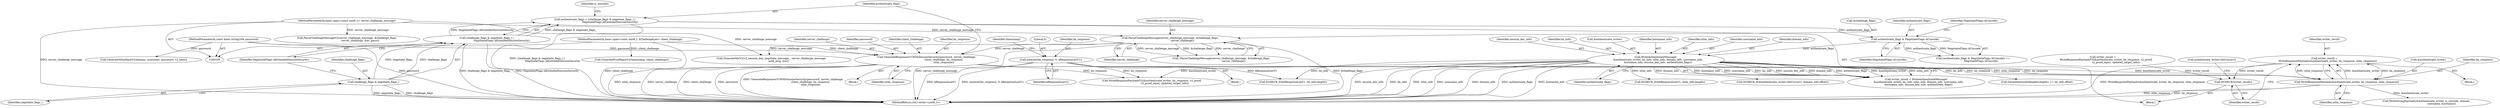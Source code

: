 digraph "0_Chrome_9cfe470d793da6e09b966d435c8fa2ba1625d5fe_3@API" {
"1000318" [label="(Call,writer_result =\n        WriteResponsePayloads(&authenticate_writer, lm_response, ntlm_response))"];
"1000320" [label="(Call,WriteResponsePayloads(&authenticate_writer, lm_response, ntlm_response))"];
"1000260" [label="(Call,WriteAuthenticateMessage(\n      &authenticate_writer, lm_info, ntlm_info, domain_info, username_info,\n      hostname_info, session_key_info, authenticate_flags))"];
"1000225" [label="(Call,authenticate_flags & NegotiateFlags::kUnicode)"];
"1000214" [label="(Call,authenticate_flags = (challenge_flags & negotiate_flags_) |\n                                      NegotiateFlags::kExtendedSessionSecurity)"];
"1000216" [label="(Call,(challenge_flags & negotiate_flags_) |\n                                      NegotiateFlags::kExtendedSessionSecurity)"];
"1000217" [label="(Call,challenge_flags & negotiate_flags_)"];
"1000163" [label="(Call,memset(lm_response, 0, kResponseLenV1))"];
"1000207" [label="(Call,GenerateResponsesV1WithSessionSecurity(password, server_challenge,\n                                           client_challenge, lm_response,\n                                           ntlm_response))"];
"1000103" [label="(MethodParameterIn,const base::string16& password)"];
"1000200" [label="(Call,ParseChallengeMessage(server_challenge_message, &challenge_flags,\n                               server_challenge))"];
"1000109" [label="(MethodParameterIn,base::span<const uint8_t> server_challenge_message)"];
"1000108" [label="(MethodParameterIn,base::span<const uint8_t, kChallengeLen> client_challenge)"];
"1000325" [label="(Call,DCHECK(writer_result))"];
"1000327" [label="(Call,DCHECK_EQ(authenticate_writer.GetCursor(), domain_info.offset))"];
"1000139" [label="(Block,)"];
"1000325" [label="(Call,DCHECK(writer_result))"];
"1000166" [label="(Identifier,kResponseLenV1)"];
"1000197" [label="(Block,)"];
"1000326" [label="(Identifier,writer_result)"];
"1000307" [label="(Block,)"];
"1000224" [label="(Call,(authenticate_flags & NegotiateFlags::kUnicode) ==\n                    NegotiateFlags::kUnicode)"];
"1000321" [label="(Call,&authenticate_writer)"];
"1000319" [label="(Identifier,writer_result)"];
"1000220" [label="(Identifier,NegotiateFlags::kExtendedSessionSecurity)"];
"1000258" [label="(Call,writer_result = WriteAuthenticateMessage(\n      &authenticate_writer, lm_info, ntlm_info, domain_info, username_info,\n      hostname_info, session_key_info, authenticate_flags))"];
"1000267" [label="(Identifier,hostname_info)"];
"1000334" [label="(Call,WriteStringPayloads(&authenticate_writer, is_unicode, domain,\n                                      username, hostname))"];
"1000223" [label="(Identifier,is_unicode)"];
"1000212" [label="(Identifier,ntlm_response)"];
"1000143" [label="(Call,ParseChallengeMessageV2(server_challenge_message, &challenge_flags,\n                                 server_challenge, &av_pairs))"];
"1000297" [label="(Call,writer_result =\n        WriteResponsePayloadsV2(&authenticate_writer, lm_response, v2_proof,\n                                v2_proof_input, updated_target_info))"];
"1000215" [label="(Identifier,authenticate_flags)"];
"1000225" [label="(Call,authenticate_flags & NegotiateFlags::kUnicode)"];
"1000204" [label="(Identifier,server_challenge)"];
"1000109" [label="(MethodParameterIn,base::span<const uint8_t> server_challenge_message)"];
"1000323" [label="(Identifier,lm_response)"];
"1000165" [label="(Literal,0)"];
"1000110" [label="(Block,)"];
"1000210" [label="(Identifier,client_challenge)"];
"1000219" [label="(Identifier,negotiate_flags_)"];
"1000164" [label="(Identifier,lm_response)"];
"1000214" [label="(Call,authenticate_flags = (challenge_flags & negotiate_flags_) |\n                                      NegotiateFlags::kExtendedSessionSecurity)"];
"1000308" [label="(Call,DCHECK_EQ(kResponseLenV1, lm_info.length))"];
"1000289" [label="(Call,GetAuthenticateHeaderLength() == lm_info.offset)"];
"1000216" [label="(Call,(challenge_flags & negotiate_flags_) |\n                                      NegotiateFlags::kExtendedSessionSecurity)"];
"1000169" [label="(Identifier,timestamp)"];
"1000264" [label="(Identifier,ntlm_info)"];
"1000320" [label="(Call,WriteResponsePayloads(&authenticate_writer, lm_response, ntlm_response))"];
"1000299" [label="(Call,WriteResponsePayloadsV2(&authenticate_writer, lm_response, v2_proof,\n                                v2_proof_input, updated_target_info))"];
"1000211" [label="(Identifier,lm_response)"];
"1000200" [label="(Call,ParseChallengeMessage(server_challenge_message, &challenge_flags,\n                               server_challenge))"];
"1000217" [label="(Call,challenge_flags & negotiate_flags_)"];
"1000183" [label="(Call,GenerateProofInputV2(timestamp, client_challenge))"];
"1000266" [label="(Identifier,username_info)"];
"1000207" [label="(Call,GenerateResponsesV1WithSessionSecurity(password, server_challenge,\n                                           client_challenge, lm_response,\n                                           ntlm_response))"];
"1000265" [label="(Identifier,domain_info)"];
"1000103" [label="(MethodParameterIn,const base::string16& password)"];
"1000163" [label="(Call,memset(lm_response, 0, kResponseLenV1))"];
"1000227" [label="(Identifier,NegotiateFlags::kUnicode)"];
"1000228" [label="(Identifier,NegotiateFlags::kUnicode)"];
"1000202" [label="(Call,&challenge_flags)"];
"1000269" [label="(Identifier,authenticate_flags)"];
"1000108" [label="(MethodParameterIn,base::span<const uint8_t, kChallengeLen> client_challenge)"];
"1000201" [label="(Identifier,server_challenge_message)"];
"1000268" [label="(Identifier,session_key_info)"];
"1000263" [label="(Identifier,lm_info)"];
"1000226" [label="(Identifier,authenticate_flags)"];
"1000176" [label="(Call,GenerateNtlmHashV2(domain, username, password, v2_hash))"];
"1000313" [label="(Call,DCHECK_EQ(kResponseLenV1, ntlm_info.length))"];
"1000260" [label="(Call,WriteAuthenticateMessage(\n      &authenticate_writer, lm_info, ntlm_info, domain_info, username_info,\n      hostname_info, session_key_info, authenticate_flags))"];
"1000261" [label="(Call,&authenticate_writer)"];
"1000218" [label="(Identifier,challenge_flags)"];
"1000361" [label="(Call,GenerateMicV2(v2_session_key, negotiate_message_, server_challenge_message,\n                  auth_msg, mic))"];
"1000209" [label="(Identifier,server_challenge)"];
"1000328" [label="(Call,authenticate_writer.GetCursor())"];
"1000208" [label="(Identifier,password)"];
"1000199" [label="(Call,!ParseChallengeMessage(server_challenge_message, &challenge_flags,\n                               server_challenge))"];
"1000324" [label="(Identifier,ntlm_response)"];
"1000318" [label="(Call,writer_result =\n        WriteResponsePayloads(&authenticate_writer, lm_response, ntlm_response))"];
"1000369" [label="(MethodReturn,std::vector<uint8_t>)"];
"1000318" -> "1000307"  [label="AST: "];
"1000318" -> "1000320"  [label="CFG: "];
"1000319" -> "1000318"  [label="AST: "];
"1000320" -> "1000318"  [label="AST: "];
"1000326" -> "1000318"  [label="CFG: "];
"1000318" -> "1000369"  [label="DDG: WriteResponsePayloads(&authenticate_writer, lm_response, ntlm_response)"];
"1000320" -> "1000318"  [label="DDG: &authenticate_writer"];
"1000320" -> "1000318"  [label="DDG: lm_response"];
"1000320" -> "1000318"  [label="DDG: ntlm_response"];
"1000318" -> "1000325"  [label="DDG: writer_result"];
"1000320" -> "1000324"  [label="CFG: "];
"1000321" -> "1000320"  [label="AST: "];
"1000323" -> "1000320"  [label="AST: "];
"1000324" -> "1000320"  [label="AST: "];
"1000320" -> "1000369"  [label="DDG: ntlm_response"];
"1000320" -> "1000369"  [label="DDG: lm_response"];
"1000260" -> "1000320"  [label="DDG: &authenticate_writer"];
"1000163" -> "1000320"  [label="DDG: lm_response"];
"1000207" -> "1000320"  [label="DDG: lm_response"];
"1000207" -> "1000320"  [label="DDG: ntlm_response"];
"1000320" -> "1000334"  [label="DDG: &authenticate_writer"];
"1000260" -> "1000258"  [label="AST: "];
"1000260" -> "1000269"  [label="CFG: "];
"1000261" -> "1000260"  [label="AST: "];
"1000263" -> "1000260"  [label="AST: "];
"1000264" -> "1000260"  [label="AST: "];
"1000265" -> "1000260"  [label="AST: "];
"1000266" -> "1000260"  [label="AST: "];
"1000267" -> "1000260"  [label="AST: "];
"1000268" -> "1000260"  [label="AST: "];
"1000269" -> "1000260"  [label="AST: "];
"1000258" -> "1000260"  [label="CFG: "];
"1000260" -> "1000369"  [label="DDG: domain_info"];
"1000260" -> "1000369"  [label="DDG: authenticate_flags"];
"1000260" -> "1000369"  [label="DDG: hostname_info"];
"1000260" -> "1000369"  [label="DDG: session_key_info"];
"1000260" -> "1000369"  [label="DDG: lm_info"];
"1000260" -> "1000369"  [label="DDG: ntlm_info"];
"1000260" -> "1000369"  [label="DDG: username_info"];
"1000260" -> "1000258"  [label="DDG: hostname_info"];
"1000260" -> "1000258"  [label="DDG: username_info"];
"1000260" -> "1000258"  [label="DDG: lm_info"];
"1000260" -> "1000258"  [label="DDG: session_key_info"];
"1000260" -> "1000258"  [label="DDG: domain_info"];
"1000260" -> "1000258"  [label="DDG: authenticate_flags"];
"1000260" -> "1000258"  [label="DDG: &authenticate_writer"];
"1000260" -> "1000258"  [label="DDG: ntlm_info"];
"1000225" -> "1000260"  [label="DDG: authenticate_flags"];
"1000260" -> "1000289"  [label="DDG: lm_info"];
"1000260" -> "1000299"  [label="DDG: &authenticate_writer"];
"1000260" -> "1000308"  [label="DDG: lm_info"];
"1000260" -> "1000313"  [label="DDG: ntlm_info"];
"1000260" -> "1000327"  [label="DDG: domain_info"];
"1000225" -> "1000224"  [label="AST: "];
"1000225" -> "1000227"  [label="CFG: "];
"1000226" -> "1000225"  [label="AST: "];
"1000227" -> "1000225"  [label="AST: "];
"1000228" -> "1000225"  [label="CFG: "];
"1000225" -> "1000224"  [label="DDG: authenticate_flags"];
"1000225" -> "1000224"  [label="DDG: NegotiateFlags::kUnicode"];
"1000214" -> "1000225"  [label="DDG: authenticate_flags"];
"1000214" -> "1000110"  [label="AST: "];
"1000214" -> "1000216"  [label="CFG: "];
"1000215" -> "1000214"  [label="AST: "];
"1000216" -> "1000214"  [label="AST: "];
"1000223" -> "1000214"  [label="CFG: "];
"1000214" -> "1000369"  [label="DDG: (challenge_flags & negotiate_flags_) |\n                                      NegotiateFlags::kExtendedSessionSecurity"];
"1000216" -> "1000214"  [label="DDG: challenge_flags & negotiate_flags_"];
"1000216" -> "1000214"  [label="DDG: NegotiateFlags::kExtendedSessionSecurity"];
"1000216" -> "1000220"  [label="CFG: "];
"1000217" -> "1000216"  [label="AST: "];
"1000220" -> "1000216"  [label="AST: "];
"1000216" -> "1000369"  [label="DDG: challenge_flags & negotiate_flags_"];
"1000216" -> "1000369"  [label="DDG: NegotiateFlags::kExtendedSessionSecurity"];
"1000217" -> "1000216"  [label="DDG: challenge_flags"];
"1000217" -> "1000216"  [label="DDG: negotiate_flags_"];
"1000217" -> "1000219"  [label="CFG: "];
"1000218" -> "1000217"  [label="AST: "];
"1000219" -> "1000217"  [label="AST: "];
"1000220" -> "1000217"  [label="CFG: "];
"1000217" -> "1000369"  [label="DDG: negotiate_flags_"];
"1000217" -> "1000369"  [label="DDG: challenge_flags"];
"1000163" -> "1000139"  [label="AST: "];
"1000163" -> "1000166"  [label="CFG: "];
"1000164" -> "1000163"  [label="AST: "];
"1000165" -> "1000163"  [label="AST: "];
"1000166" -> "1000163"  [label="AST: "];
"1000169" -> "1000163"  [label="CFG: "];
"1000163" -> "1000369"  [label="DDG: kResponseLenV1"];
"1000163" -> "1000369"  [label="DDG: memset(lm_response, 0, kResponseLenV1)"];
"1000163" -> "1000299"  [label="DDG: lm_response"];
"1000163" -> "1000308"  [label="DDG: kResponseLenV1"];
"1000207" -> "1000197"  [label="AST: "];
"1000207" -> "1000212"  [label="CFG: "];
"1000208" -> "1000207"  [label="AST: "];
"1000209" -> "1000207"  [label="AST: "];
"1000210" -> "1000207"  [label="AST: "];
"1000211" -> "1000207"  [label="AST: "];
"1000212" -> "1000207"  [label="AST: "];
"1000215" -> "1000207"  [label="CFG: "];
"1000207" -> "1000369"  [label="DDG: server_challenge"];
"1000207" -> "1000369"  [label="DDG: client_challenge"];
"1000207" -> "1000369"  [label="DDG: password"];
"1000207" -> "1000369"  [label="DDG: GenerateResponsesV1WithSessionSecurity(password, server_challenge,\n                                           client_challenge, lm_response,\n                                           ntlm_response)"];
"1000207" -> "1000369"  [label="DDG: ntlm_response"];
"1000103" -> "1000207"  [label="DDG: password"];
"1000200" -> "1000207"  [label="DDG: server_challenge"];
"1000108" -> "1000207"  [label="DDG: client_challenge"];
"1000207" -> "1000299"  [label="DDG: lm_response"];
"1000103" -> "1000100"  [label="AST: "];
"1000103" -> "1000369"  [label="DDG: password"];
"1000103" -> "1000176"  [label="DDG: password"];
"1000200" -> "1000199"  [label="AST: "];
"1000200" -> "1000204"  [label="CFG: "];
"1000201" -> "1000200"  [label="AST: "];
"1000202" -> "1000200"  [label="AST: "];
"1000204" -> "1000200"  [label="AST: "];
"1000199" -> "1000200"  [label="CFG: "];
"1000200" -> "1000369"  [label="DDG: server_challenge_message"];
"1000200" -> "1000369"  [label="DDG: &challenge_flags"];
"1000200" -> "1000199"  [label="DDG: server_challenge_message"];
"1000200" -> "1000199"  [label="DDG: &challenge_flags"];
"1000200" -> "1000199"  [label="DDG: server_challenge"];
"1000109" -> "1000200"  [label="DDG: server_challenge_message"];
"1000200" -> "1000361"  [label="DDG: server_challenge_message"];
"1000109" -> "1000100"  [label="AST: "];
"1000109" -> "1000369"  [label="DDG: server_challenge_message"];
"1000109" -> "1000143"  [label="DDG: server_challenge_message"];
"1000109" -> "1000361"  [label="DDG: server_challenge_message"];
"1000108" -> "1000100"  [label="AST: "];
"1000108" -> "1000369"  [label="DDG: client_challenge"];
"1000108" -> "1000183"  [label="DDG: client_challenge"];
"1000325" -> "1000110"  [label="AST: "];
"1000325" -> "1000326"  [label="CFG: "];
"1000326" -> "1000325"  [label="AST: "];
"1000328" -> "1000325"  [label="CFG: "];
"1000297" -> "1000325"  [label="DDG: writer_result"];
}
